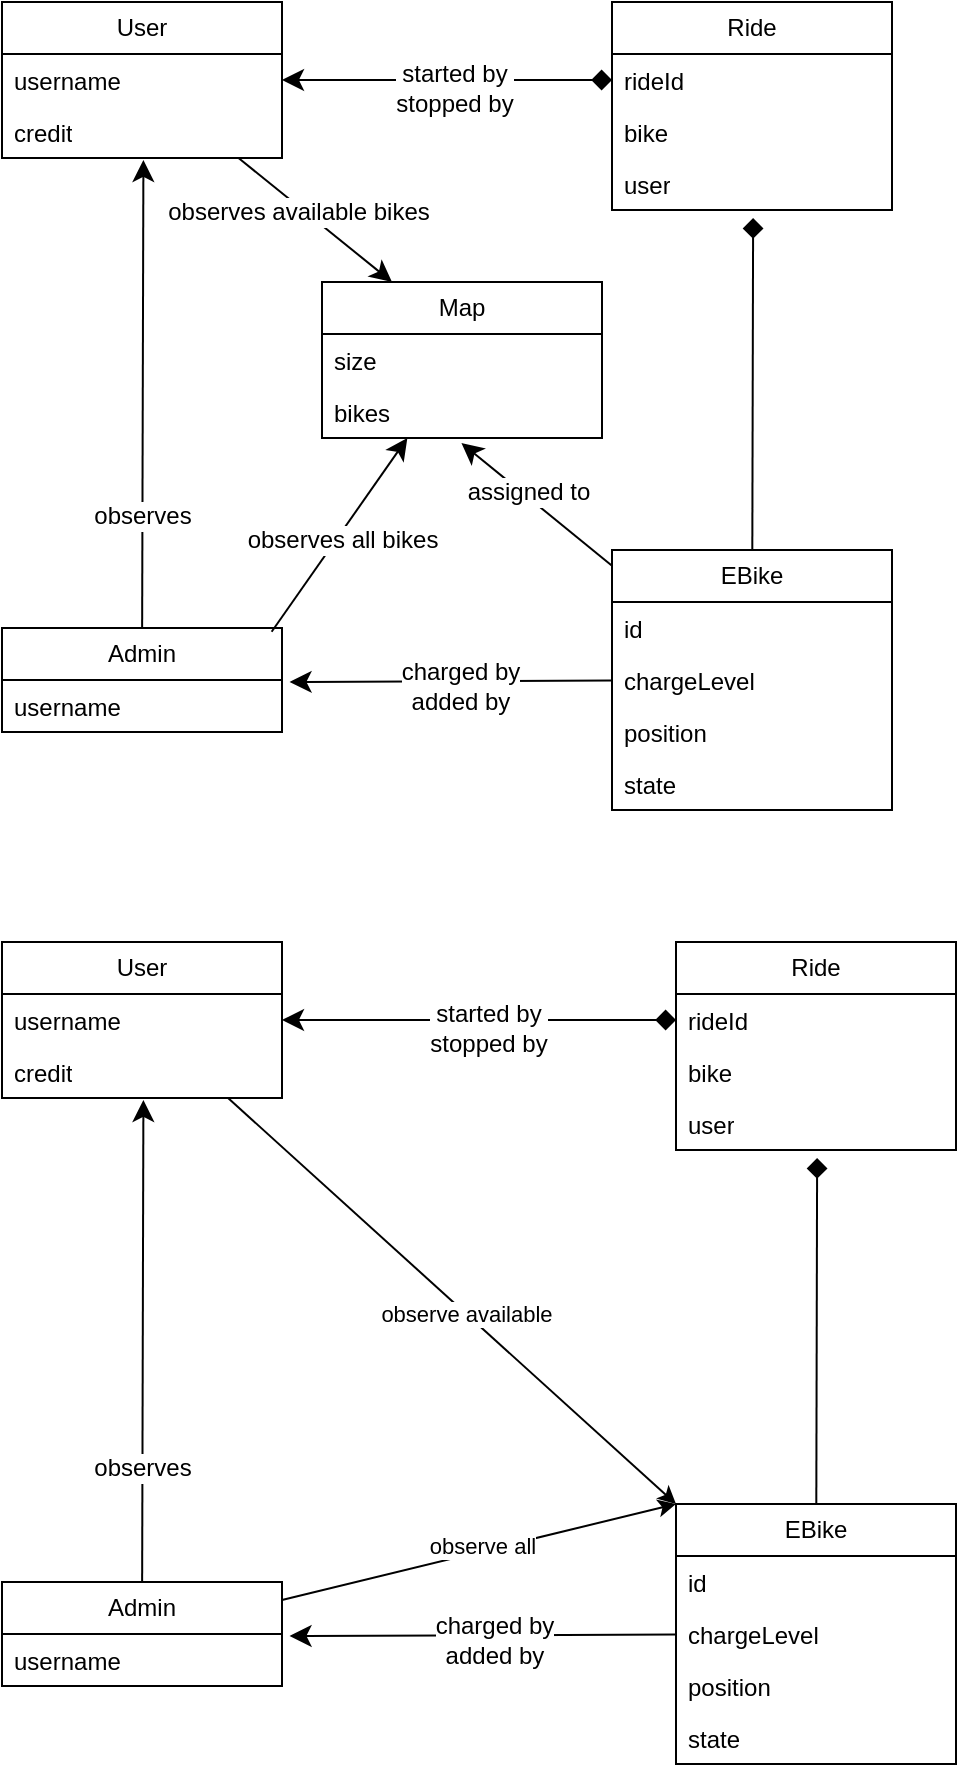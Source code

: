 <mxfile version="22.1.22" type="embed">
  <diagram name="Page-1" id="9G3Cq2p0rAFrvRAO1Ul2">
    <mxGraphModel dx="1095" dy="800" grid="1" gridSize="10" guides="1" tooltips="1" connect="1" arrows="1" fold="1" page="1" pageScale="1" pageWidth="850" pageHeight="1100" math="0" shadow="0">
      <root>
        <mxCell id="0" />
        <mxCell id="1" parent="0" />
        <mxCell id="a9QtjJB9Hh4zNfCUaIWb-33" style="edgeStyle=none;curved=1;rounded=0;orthogonalLoop=1;jettySize=auto;html=1;entryX=0;entryY=0.5;entryDx=0;entryDy=0;fontSize=12;startSize=8;endSize=8;endArrow=diamond;endFill=1;startArrow=classic;startFill=1;" parent="1" source="a9QtjJB9Hh4zNfCUaIWb-4" target="a9QtjJB9Hh4zNfCUaIWb-16" edge="1">
          <mxGeometry relative="1" as="geometry" />
        </mxCell>
        <mxCell id="a9QtjJB9Hh4zNfCUaIWb-34" value="started by&lt;div&gt;stopped by&lt;/div&gt;" style="edgeLabel;html=1;align=center;verticalAlign=middle;resizable=0;points=[];fontSize=12;" parent="a9QtjJB9Hh4zNfCUaIWb-33" vertex="1" connectable="0">
          <mxGeometry x="0.039" y="-4" relative="1" as="geometry">
            <mxPoint as="offset" />
          </mxGeometry>
        </mxCell>
        <mxCell id="a9QtjJB9Hh4zNfCUaIWb-50" style="edgeStyle=none;curved=1;rounded=0;orthogonalLoop=1;jettySize=auto;html=1;entryX=0.25;entryY=0;entryDx=0;entryDy=0;fontSize=12;startSize=8;endSize=8;" parent="1" source="a9QtjJB9Hh4zNfCUaIWb-4" target="a9QtjJB9Hh4zNfCUaIWb-20" edge="1">
          <mxGeometry relative="1" as="geometry" />
        </mxCell>
        <mxCell id="a9QtjJB9Hh4zNfCUaIWb-51" value="observes available bikes" style="edgeLabel;html=1;align=center;verticalAlign=middle;resizable=0;points=[];fontSize=12;" parent="a9QtjJB9Hh4zNfCUaIWb-50" vertex="1" connectable="0">
          <mxGeometry x="-0.184" y="-2" relative="1" as="geometry">
            <mxPoint as="offset" />
          </mxGeometry>
        </mxCell>
        <mxCell id="a9QtjJB9Hh4zNfCUaIWb-4" value="User" style="swimlane;fontStyle=0;childLayout=stackLayout;horizontal=1;startSize=26;fillColor=none;horizontalStack=0;resizeParent=1;resizeParentMax=0;resizeLast=0;collapsible=1;marginBottom=0;whiteSpace=wrap;html=1;" parent="1" vertex="1">
          <mxGeometry x="203" width="140" height="78" as="geometry">
            <mxRectangle x="120" y="200" width="70" height="30" as="alternateBounds" />
          </mxGeometry>
        </mxCell>
        <mxCell id="a9QtjJB9Hh4zNfCUaIWb-5" value="username" style="text;strokeColor=none;fillColor=none;align=left;verticalAlign=top;spacingLeft=4;spacingRight=4;overflow=hidden;rotatable=0;points=[[0,0.5],[1,0.5]];portConstraint=eastwest;whiteSpace=wrap;html=1;" parent="a9QtjJB9Hh4zNfCUaIWb-4" vertex="1">
          <mxGeometry y="26" width="140" height="26" as="geometry" />
        </mxCell>
        <mxCell id="a9QtjJB9Hh4zNfCUaIWb-6" value="credit" style="text;strokeColor=none;fillColor=none;align=left;verticalAlign=top;spacingLeft=4;spacingRight=4;overflow=hidden;rotatable=0;points=[[0,0.5],[1,0.5]];portConstraint=eastwest;whiteSpace=wrap;html=1;" parent="a9QtjJB9Hh4zNfCUaIWb-4" vertex="1">
          <mxGeometry y="52" width="140" height="26" as="geometry" />
        </mxCell>
        <mxCell id="a9QtjJB9Hh4zNfCUaIWb-8" value="Admin" style="swimlane;fontStyle=0;childLayout=stackLayout;horizontal=1;startSize=26;fillColor=none;horizontalStack=0;resizeParent=1;resizeParentMax=0;resizeLast=0;collapsible=1;marginBottom=0;whiteSpace=wrap;html=1;" parent="1" vertex="1">
          <mxGeometry x="203" y="313" width="140" height="52" as="geometry">
            <mxRectangle x="120" y="513" width="70" height="30" as="alternateBounds" />
          </mxGeometry>
        </mxCell>
        <mxCell id="a9QtjJB9Hh4zNfCUaIWb-9" value="username" style="text;strokeColor=none;fillColor=none;align=left;verticalAlign=top;spacingLeft=4;spacingRight=4;overflow=hidden;rotatable=0;points=[[0,0.5],[1,0.5]];portConstraint=eastwest;whiteSpace=wrap;html=1;" parent="a9QtjJB9Hh4zNfCUaIWb-8" vertex="1">
          <mxGeometry y="26" width="140" height="26" as="geometry" />
        </mxCell>
        <mxCell id="a9QtjJB9Hh4zNfCUaIWb-11" value="EBike" style="swimlane;fontStyle=0;childLayout=stackLayout;horizontal=1;startSize=26;fillColor=none;horizontalStack=0;resizeParent=1;resizeParentMax=0;resizeLast=0;collapsible=1;marginBottom=0;whiteSpace=wrap;html=1;" parent="1" vertex="1">
          <mxGeometry x="508" y="274" width="140" height="130" as="geometry" />
        </mxCell>
        <mxCell id="a9QtjJB9Hh4zNfCUaIWb-12" value="id" style="text;strokeColor=none;fillColor=none;align=left;verticalAlign=top;spacingLeft=4;spacingRight=4;overflow=hidden;rotatable=0;points=[[0,0.5],[1,0.5]];portConstraint=eastwest;whiteSpace=wrap;html=1;" parent="a9QtjJB9Hh4zNfCUaIWb-11" vertex="1">
          <mxGeometry y="26" width="140" height="26" as="geometry" />
        </mxCell>
        <mxCell id="a9QtjJB9Hh4zNfCUaIWb-13" value="chargeLevel" style="text;strokeColor=none;fillColor=none;align=left;verticalAlign=top;spacingLeft=4;spacingRight=4;overflow=hidden;rotatable=0;points=[[0,0.5],[1,0.5]];portConstraint=eastwest;whiteSpace=wrap;html=1;" parent="a9QtjJB9Hh4zNfCUaIWb-11" vertex="1">
          <mxGeometry y="52" width="140" height="26" as="geometry" />
        </mxCell>
        <mxCell id="a9QtjJB9Hh4zNfCUaIWb-19" value="position" style="text;strokeColor=none;fillColor=none;align=left;verticalAlign=top;spacingLeft=4;spacingRight=4;overflow=hidden;rotatable=0;points=[[0,0.5],[1,0.5]];portConstraint=eastwest;whiteSpace=wrap;html=1;" parent="a9QtjJB9Hh4zNfCUaIWb-11" vertex="1">
          <mxGeometry y="78" width="140" height="26" as="geometry" />
        </mxCell>
        <mxCell id="a9QtjJB9Hh4zNfCUaIWb-14" value="state" style="text;strokeColor=none;fillColor=none;align=left;verticalAlign=top;spacingLeft=4;spacingRight=4;overflow=hidden;rotatable=0;points=[[0,0.5],[1,0.5]];portConstraint=eastwest;whiteSpace=wrap;html=1;" parent="a9QtjJB9Hh4zNfCUaIWb-11" vertex="1">
          <mxGeometry y="104" width="140" height="26" as="geometry" />
        </mxCell>
        <mxCell id="a9QtjJB9Hh4zNfCUaIWb-15" value="Ride" style="swimlane;fontStyle=0;childLayout=stackLayout;horizontal=1;startSize=26;fillColor=none;horizontalStack=0;resizeParent=1;resizeParentMax=0;resizeLast=0;collapsible=1;marginBottom=0;whiteSpace=wrap;html=1;" parent="1" vertex="1">
          <mxGeometry x="508" width="140" height="104" as="geometry">
            <mxRectangle x="425" y="200" width="70" height="30" as="alternateBounds" />
          </mxGeometry>
        </mxCell>
        <mxCell id="a9QtjJB9Hh4zNfCUaIWb-16" value="&lt;div&gt;rideId&lt;/div&gt;" style="text;strokeColor=none;fillColor=none;align=left;verticalAlign=top;spacingLeft=4;spacingRight=4;overflow=hidden;rotatable=0;points=[[0,0.5],[1,0.5]];portConstraint=eastwest;whiteSpace=wrap;html=1;" parent="a9QtjJB9Hh4zNfCUaIWb-15" vertex="1">
          <mxGeometry y="26" width="140" height="26" as="geometry" />
        </mxCell>
        <mxCell id="a9QtjJB9Hh4zNfCUaIWb-17" value="bike" style="text;strokeColor=none;fillColor=none;align=left;verticalAlign=top;spacingLeft=4;spacingRight=4;overflow=hidden;rotatable=0;points=[[0,0.5],[1,0.5]];portConstraint=eastwest;whiteSpace=wrap;html=1;" parent="a9QtjJB9Hh4zNfCUaIWb-15" vertex="1">
          <mxGeometry y="52" width="140" height="26" as="geometry" />
        </mxCell>
        <mxCell id="a9QtjJB9Hh4zNfCUaIWb-35" value="user&lt;div&gt;&lt;br&gt;&lt;/div&gt;" style="text;strokeColor=none;fillColor=none;align=left;verticalAlign=top;spacingLeft=4;spacingRight=4;overflow=hidden;rotatable=0;points=[[0,0.5],[1,0.5]];portConstraint=eastwest;whiteSpace=wrap;html=1;" parent="a9QtjJB9Hh4zNfCUaIWb-15" vertex="1">
          <mxGeometry y="78" width="140" height="26" as="geometry" />
        </mxCell>
        <mxCell id="a9QtjJB9Hh4zNfCUaIWb-20" value="Map" style="swimlane;fontStyle=0;childLayout=stackLayout;horizontal=1;startSize=26;fillColor=none;horizontalStack=0;resizeParent=1;resizeParentMax=0;resizeLast=0;collapsible=1;marginBottom=0;whiteSpace=wrap;html=1;" parent="1" vertex="1">
          <mxGeometry x="363" y="140" width="140" height="78" as="geometry" />
        </mxCell>
        <mxCell id="a9QtjJB9Hh4zNfCUaIWb-21" value="size" style="text;strokeColor=none;fillColor=none;align=left;verticalAlign=top;spacingLeft=4;spacingRight=4;overflow=hidden;rotatable=0;points=[[0,0.5],[1,0.5]];portConstraint=eastwest;whiteSpace=wrap;html=1;" parent="a9QtjJB9Hh4zNfCUaIWb-20" vertex="1">
          <mxGeometry y="26" width="140" height="26" as="geometry" />
        </mxCell>
        <mxCell id="a9QtjJB9Hh4zNfCUaIWb-22" value="bikes" style="text;strokeColor=none;fillColor=none;align=left;verticalAlign=top;spacingLeft=4;spacingRight=4;overflow=hidden;rotatable=0;points=[[0,0.5],[1,0.5]];portConstraint=eastwest;whiteSpace=wrap;html=1;" parent="a9QtjJB9Hh4zNfCUaIWb-20" vertex="1">
          <mxGeometry y="52" width="140" height="26" as="geometry" />
        </mxCell>
        <mxCell id="a9QtjJB9Hh4zNfCUaIWb-31" style="edgeStyle=none;curved=1;rounded=0;orthogonalLoop=1;jettySize=auto;html=1;entryX=0.504;entryY=1.154;entryDx=0;entryDy=0;entryPerimeter=0;fontSize=12;startSize=8;endSize=8;endArrow=diamond;endFill=1;startArrow=none;startFill=0;" parent="1" source="a9QtjJB9Hh4zNfCUaIWb-11" target="a9QtjJB9Hh4zNfCUaIWb-35" edge="1">
          <mxGeometry relative="1" as="geometry" />
        </mxCell>
        <mxCell id="a9QtjJB9Hh4zNfCUaIWb-37" style="edgeStyle=none;curved=1;rounded=0;orthogonalLoop=1;jettySize=auto;html=1;entryX=1.027;entryY=0.038;entryDx=0;entryDy=0;entryPerimeter=0;fontSize=12;startSize=8;endSize=8;" parent="1" source="a9QtjJB9Hh4zNfCUaIWb-13" target="a9QtjJB9Hh4zNfCUaIWb-9" edge="1">
          <mxGeometry relative="1" as="geometry" />
        </mxCell>
        <mxCell id="a9QtjJB9Hh4zNfCUaIWb-38" value="charged by&lt;div&gt;added by&lt;/div&gt;" style="edgeLabel;html=1;align=center;verticalAlign=middle;resizable=0;points=[];fontSize=12;" parent="a9QtjJB9Hh4zNfCUaIWb-37" vertex="1" connectable="0">
          <mxGeometry x="-0.055" y="2" relative="1" as="geometry">
            <mxPoint as="offset" />
          </mxGeometry>
        </mxCell>
        <mxCell id="a9QtjJB9Hh4zNfCUaIWb-39" style="edgeStyle=none;curved=1;rounded=0;orthogonalLoop=1;jettySize=auto;html=1;entryX=0.498;entryY=1.096;entryDx=0;entryDy=0;entryPerimeter=0;fontSize=12;startSize=8;endSize=8;" parent="1" source="a9QtjJB9Hh4zNfCUaIWb-11" target="a9QtjJB9Hh4zNfCUaIWb-22" edge="1">
          <mxGeometry relative="1" as="geometry" />
        </mxCell>
        <mxCell id="a9QtjJB9Hh4zNfCUaIWb-40" value="assigned to" style="edgeLabel;html=1;align=center;verticalAlign=middle;resizable=0;points=[];fontSize=12;" parent="a9QtjJB9Hh4zNfCUaIWb-39" vertex="1" connectable="0">
          <mxGeometry x="0.158" y="-2" relative="1" as="geometry">
            <mxPoint as="offset" />
          </mxGeometry>
        </mxCell>
        <mxCell id="a9QtjJB9Hh4zNfCUaIWb-44" style="edgeStyle=none;curved=1;rounded=0;orthogonalLoop=1;jettySize=auto;html=1;entryX=0.505;entryY=1.038;entryDx=0;entryDy=0;entryPerimeter=0;fontSize=12;startSize=8;endSize=8;" parent="1" source="a9QtjJB9Hh4zNfCUaIWb-8" target="a9QtjJB9Hh4zNfCUaIWb-6" edge="1">
          <mxGeometry relative="1" as="geometry" />
        </mxCell>
        <mxCell id="a9QtjJB9Hh4zNfCUaIWb-45" value="observes" style="edgeLabel;html=1;align=center;verticalAlign=middle;resizable=0;points=[];fontSize=12;" parent="a9QtjJB9Hh4zNfCUaIWb-44" vertex="1" connectable="0">
          <mxGeometry x="-0.521" relative="1" as="geometry">
            <mxPoint as="offset" />
          </mxGeometry>
        </mxCell>
        <mxCell id="a9QtjJB9Hh4zNfCUaIWb-48" style="edgeStyle=none;curved=1;rounded=0;orthogonalLoop=1;jettySize=auto;html=1;entryX=0.963;entryY=0.036;entryDx=0;entryDy=0;entryPerimeter=0;fontSize=12;startSize=8;endSize=8;startArrow=classic;startFill=1;endArrow=none;endFill=0;" parent="1" source="a9QtjJB9Hh4zNfCUaIWb-20" target="a9QtjJB9Hh4zNfCUaIWb-8" edge="1">
          <mxGeometry relative="1" as="geometry" />
        </mxCell>
        <mxCell id="a9QtjJB9Hh4zNfCUaIWb-49" value="observes all bikes" style="edgeLabel;html=1;align=center;verticalAlign=middle;resizable=0;points=[];fontSize=12;" parent="a9QtjJB9Hh4zNfCUaIWb-48" vertex="1" connectable="0">
          <mxGeometry x="0.03" y="2" relative="1" as="geometry">
            <mxPoint as="offset" />
          </mxGeometry>
        </mxCell>
        <mxCell id="_ZNxApa-ImPuoFs0AfWT-1" style="edgeStyle=none;curved=1;rounded=0;orthogonalLoop=1;jettySize=auto;html=1;entryX=0;entryY=0.5;entryDx=0;entryDy=0;fontSize=12;startSize=8;endSize=8;endArrow=diamond;endFill=1;startArrow=classic;startFill=1;" parent="1" source="_ZNxApa-ImPuoFs0AfWT-5" target="_ZNxApa-ImPuoFs0AfWT-16" edge="1">
          <mxGeometry relative="1" as="geometry" />
        </mxCell>
        <mxCell id="_ZNxApa-ImPuoFs0AfWT-2" value="started by&lt;div&gt;stopped by&lt;/div&gt;" style="edgeLabel;html=1;align=center;verticalAlign=middle;resizable=0;points=[];fontSize=12;" parent="_ZNxApa-ImPuoFs0AfWT-1" vertex="1" connectable="0">
          <mxGeometry x="0.039" y="-4" relative="1" as="geometry">
            <mxPoint as="offset" />
          </mxGeometry>
        </mxCell>
        <mxCell id="_ZNxApa-ImPuoFs0AfWT-31" style="rounded=0;orthogonalLoop=1;jettySize=auto;html=1;entryX=0;entryY=0;entryDx=0;entryDy=0;" parent="1" source="_ZNxApa-ImPuoFs0AfWT-5" target="_ZNxApa-ImPuoFs0AfWT-10" edge="1">
          <mxGeometry relative="1" as="geometry" />
        </mxCell>
        <mxCell id="_ZNxApa-ImPuoFs0AfWT-33" value="observe available" style="edgeLabel;html=1;align=center;verticalAlign=middle;resizable=0;points=[];" parent="_ZNxApa-ImPuoFs0AfWT-31" vertex="1" connectable="0">
          <mxGeometry x="0.059" relative="1" as="geometry">
            <mxPoint as="offset" />
          </mxGeometry>
        </mxCell>
        <mxCell id="_ZNxApa-ImPuoFs0AfWT-5" value="User" style="swimlane;fontStyle=0;childLayout=stackLayout;horizontal=1;startSize=26;fillColor=none;horizontalStack=0;resizeParent=1;resizeParentMax=0;resizeLast=0;collapsible=1;marginBottom=0;whiteSpace=wrap;html=1;" parent="1" vertex="1">
          <mxGeometry x="203" y="470" width="140" height="78" as="geometry">
            <mxRectangle x="120" y="200" width="70" height="30" as="alternateBounds" />
          </mxGeometry>
        </mxCell>
        <mxCell id="_ZNxApa-ImPuoFs0AfWT-6" value="username" style="text;strokeColor=none;fillColor=none;align=left;verticalAlign=top;spacingLeft=4;spacingRight=4;overflow=hidden;rotatable=0;points=[[0,0.5],[1,0.5]];portConstraint=eastwest;whiteSpace=wrap;html=1;" parent="_ZNxApa-ImPuoFs0AfWT-5" vertex="1">
          <mxGeometry y="26" width="140" height="26" as="geometry" />
        </mxCell>
        <mxCell id="_ZNxApa-ImPuoFs0AfWT-7" value="credit" style="text;strokeColor=none;fillColor=none;align=left;verticalAlign=top;spacingLeft=4;spacingRight=4;overflow=hidden;rotatable=0;points=[[0,0.5],[1,0.5]];portConstraint=eastwest;whiteSpace=wrap;html=1;" parent="_ZNxApa-ImPuoFs0AfWT-5" vertex="1">
          <mxGeometry y="52" width="140" height="26" as="geometry" />
        </mxCell>
        <mxCell id="_ZNxApa-ImPuoFs0AfWT-32" style="rounded=0;orthogonalLoop=1;jettySize=auto;html=1;entryX=0;entryY=0;entryDx=0;entryDy=0;" parent="1" source="_ZNxApa-ImPuoFs0AfWT-8" target="_ZNxApa-ImPuoFs0AfWT-10" edge="1">
          <mxGeometry relative="1" as="geometry" />
        </mxCell>
        <mxCell id="_ZNxApa-ImPuoFs0AfWT-34" value="observe all" style="edgeLabel;html=1;align=center;verticalAlign=middle;resizable=0;points=[];" parent="_ZNxApa-ImPuoFs0AfWT-32" vertex="1" connectable="0">
          <mxGeometry x="0.024" y="4" relative="1" as="geometry">
            <mxPoint y="1" as="offset" />
          </mxGeometry>
        </mxCell>
        <mxCell id="_ZNxApa-ImPuoFs0AfWT-8" value="Admin" style="swimlane;fontStyle=0;childLayout=stackLayout;horizontal=1;startSize=26;fillColor=none;horizontalStack=0;resizeParent=1;resizeParentMax=0;resizeLast=0;collapsible=1;marginBottom=0;whiteSpace=wrap;html=1;" parent="1" vertex="1">
          <mxGeometry x="203" y="790" width="140" height="52" as="geometry">
            <mxRectangle x="120" y="513" width="70" height="30" as="alternateBounds" />
          </mxGeometry>
        </mxCell>
        <mxCell id="_ZNxApa-ImPuoFs0AfWT-9" value="username" style="text;strokeColor=none;fillColor=none;align=left;verticalAlign=top;spacingLeft=4;spacingRight=4;overflow=hidden;rotatable=0;points=[[0,0.5],[1,0.5]];portConstraint=eastwest;whiteSpace=wrap;html=1;" parent="_ZNxApa-ImPuoFs0AfWT-8" vertex="1">
          <mxGeometry y="26" width="140" height="26" as="geometry" />
        </mxCell>
        <mxCell id="_ZNxApa-ImPuoFs0AfWT-10" value="EBike" style="swimlane;fontStyle=0;childLayout=stackLayout;horizontal=1;startSize=26;fillColor=none;horizontalStack=0;resizeParent=1;resizeParentMax=0;resizeLast=0;collapsible=1;marginBottom=0;whiteSpace=wrap;html=1;" parent="1" vertex="1">
          <mxGeometry x="540" y="751" width="140" height="130" as="geometry" />
        </mxCell>
        <mxCell id="_ZNxApa-ImPuoFs0AfWT-11" value="id" style="text;strokeColor=none;fillColor=none;align=left;verticalAlign=top;spacingLeft=4;spacingRight=4;overflow=hidden;rotatable=0;points=[[0,0.5],[1,0.5]];portConstraint=eastwest;whiteSpace=wrap;html=1;" parent="_ZNxApa-ImPuoFs0AfWT-10" vertex="1">
          <mxGeometry y="26" width="140" height="26" as="geometry" />
        </mxCell>
        <mxCell id="_ZNxApa-ImPuoFs0AfWT-12" value="chargeLevel" style="text;strokeColor=none;fillColor=none;align=left;verticalAlign=top;spacingLeft=4;spacingRight=4;overflow=hidden;rotatable=0;points=[[0,0.5],[1,0.5]];portConstraint=eastwest;whiteSpace=wrap;html=1;" parent="_ZNxApa-ImPuoFs0AfWT-10" vertex="1">
          <mxGeometry y="52" width="140" height="26" as="geometry" />
        </mxCell>
        <mxCell id="_ZNxApa-ImPuoFs0AfWT-13" value="position" style="text;strokeColor=none;fillColor=none;align=left;verticalAlign=top;spacingLeft=4;spacingRight=4;overflow=hidden;rotatable=0;points=[[0,0.5],[1,0.5]];portConstraint=eastwest;whiteSpace=wrap;html=1;" parent="_ZNxApa-ImPuoFs0AfWT-10" vertex="1">
          <mxGeometry y="78" width="140" height="26" as="geometry" />
        </mxCell>
        <mxCell id="_ZNxApa-ImPuoFs0AfWT-14" value="state" style="text;strokeColor=none;fillColor=none;align=left;verticalAlign=top;spacingLeft=4;spacingRight=4;overflow=hidden;rotatable=0;points=[[0,0.5],[1,0.5]];portConstraint=eastwest;whiteSpace=wrap;html=1;" parent="_ZNxApa-ImPuoFs0AfWT-10" vertex="1">
          <mxGeometry y="104" width="140" height="26" as="geometry" />
        </mxCell>
        <mxCell id="_ZNxApa-ImPuoFs0AfWT-15" value="Ride" style="swimlane;fontStyle=0;childLayout=stackLayout;horizontal=1;startSize=26;fillColor=none;horizontalStack=0;resizeParent=1;resizeParentMax=0;resizeLast=0;collapsible=1;marginBottom=0;whiteSpace=wrap;html=1;" parent="1" vertex="1">
          <mxGeometry x="540" y="470" width="140" height="104" as="geometry">
            <mxRectangle x="425" y="200" width="70" height="30" as="alternateBounds" />
          </mxGeometry>
        </mxCell>
        <mxCell id="_ZNxApa-ImPuoFs0AfWT-16" value="&lt;div&gt;rideId&lt;/div&gt;" style="text;strokeColor=none;fillColor=none;align=left;verticalAlign=top;spacingLeft=4;spacingRight=4;overflow=hidden;rotatable=0;points=[[0,0.5],[1,0.5]];portConstraint=eastwest;whiteSpace=wrap;html=1;" parent="_ZNxApa-ImPuoFs0AfWT-15" vertex="1">
          <mxGeometry y="26" width="140" height="26" as="geometry" />
        </mxCell>
        <mxCell id="_ZNxApa-ImPuoFs0AfWT-17" value="bike" style="text;strokeColor=none;fillColor=none;align=left;verticalAlign=top;spacingLeft=4;spacingRight=4;overflow=hidden;rotatable=0;points=[[0,0.5],[1,0.5]];portConstraint=eastwest;whiteSpace=wrap;html=1;" parent="_ZNxApa-ImPuoFs0AfWT-15" vertex="1">
          <mxGeometry y="52" width="140" height="26" as="geometry" />
        </mxCell>
        <mxCell id="_ZNxApa-ImPuoFs0AfWT-18" value="user&lt;div&gt;&lt;br&gt;&lt;/div&gt;" style="text;strokeColor=none;fillColor=none;align=left;verticalAlign=top;spacingLeft=4;spacingRight=4;overflow=hidden;rotatable=0;points=[[0,0.5],[1,0.5]];portConstraint=eastwest;whiteSpace=wrap;html=1;" parent="_ZNxApa-ImPuoFs0AfWT-15" vertex="1">
          <mxGeometry y="78" width="140" height="26" as="geometry" />
        </mxCell>
        <mxCell id="_ZNxApa-ImPuoFs0AfWT-22" style="edgeStyle=none;curved=1;rounded=0;orthogonalLoop=1;jettySize=auto;html=1;entryX=0.504;entryY=1.154;entryDx=0;entryDy=0;entryPerimeter=0;fontSize=12;startSize=8;endSize=8;endArrow=diamond;endFill=1;startArrow=none;startFill=0;" parent="1" source="_ZNxApa-ImPuoFs0AfWT-10" target="_ZNxApa-ImPuoFs0AfWT-18" edge="1">
          <mxGeometry relative="1" as="geometry" />
        </mxCell>
        <mxCell id="_ZNxApa-ImPuoFs0AfWT-23" style="edgeStyle=none;curved=1;rounded=0;orthogonalLoop=1;jettySize=auto;html=1;entryX=1.027;entryY=0.038;entryDx=0;entryDy=0;entryPerimeter=0;fontSize=12;startSize=8;endSize=8;" parent="1" source="_ZNxApa-ImPuoFs0AfWT-12" target="_ZNxApa-ImPuoFs0AfWT-9" edge="1">
          <mxGeometry relative="1" as="geometry" />
        </mxCell>
        <mxCell id="_ZNxApa-ImPuoFs0AfWT-24" value="charged by&lt;div&gt;added by&lt;/div&gt;" style="edgeLabel;html=1;align=center;verticalAlign=middle;resizable=0;points=[];fontSize=12;" parent="_ZNxApa-ImPuoFs0AfWT-23" vertex="1" connectable="0">
          <mxGeometry x="-0.055" y="2" relative="1" as="geometry">
            <mxPoint as="offset" />
          </mxGeometry>
        </mxCell>
        <mxCell id="_ZNxApa-ImPuoFs0AfWT-27" style="edgeStyle=none;curved=1;rounded=0;orthogonalLoop=1;jettySize=auto;html=1;entryX=0.505;entryY=1.038;entryDx=0;entryDy=0;entryPerimeter=0;fontSize=12;startSize=8;endSize=8;" parent="1" source="_ZNxApa-ImPuoFs0AfWT-8" target="_ZNxApa-ImPuoFs0AfWT-7" edge="1">
          <mxGeometry relative="1" as="geometry" />
        </mxCell>
        <mxCell id="_ZNxApa-ImPuoFs0AfWT-28" value="observes" style="edgeLabel;html=1;align=center;verticalAlign=middle;resizable=0;points=[];fontSize=12;" parent="_ZNxApa-ImPuoFs0AfWT-27" vertex="1" connectable="0">
          <mxGeometry x="-0.521" relative="1" as="geometry">
            <mxPoint as="offset" />
          </mxGeometry>
        </mxCell>
      </root>
    </mxGraphModel>
  </diagram>
</mxfile>
